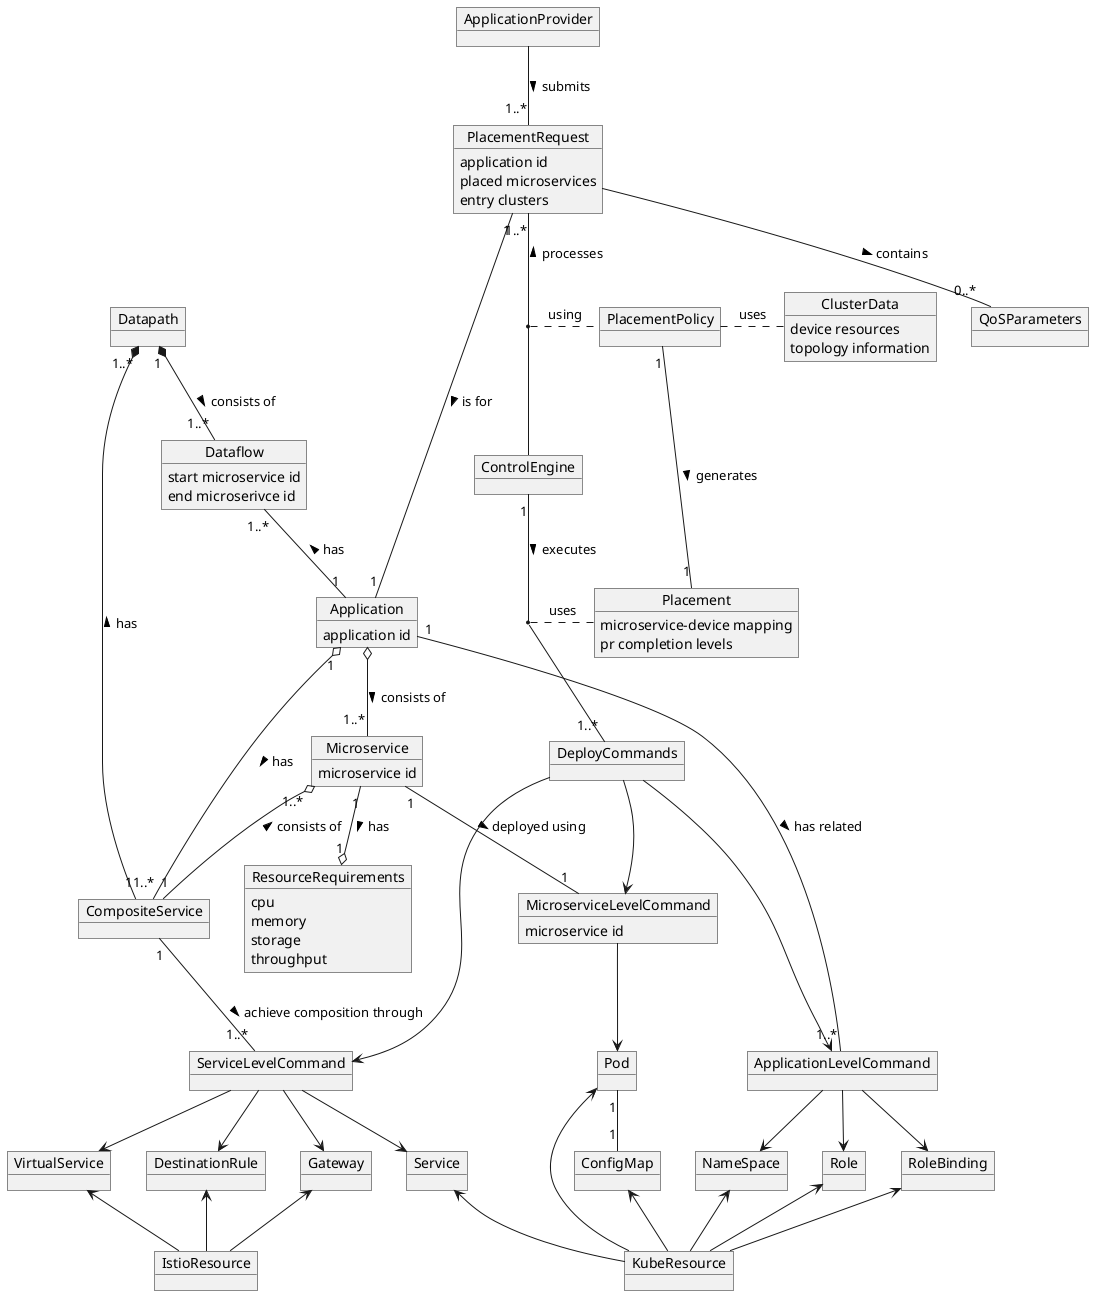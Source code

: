 @startuml
top to bottom direction
'https://plantuml.com/object-diagram
object ApplicationProvider
object PlacementRequest{
 application id
 placed microservices
 entry clusters
}
object ControlEngine

object PlacementPolicy

object Microservice{
  microservice id
}
object Dataflow{
 start microservice id
 end microserivce id
}
object Datapath
object CompositeService

object Application{
    application id
}

object QoSParameters
object ResourceRequirements{
   cpu
   memory
   storage
   throughput
}

object Placement {
   microservice-device mapping
   pr completion levels
}

object MicroserviceLevelCommand{
    microservice id
}

object ApplicationLevelCommand{

}

object ServiceLevelCommand{

}

object ClusterData{
    device resources
    topology information
}

object DeployCommands

object Pod
object NameSpace
object Service
object Role
object RoleBinding
object ConfigMap
object VirtualService
object DestinationRule
object Gateway

object KubeResource
object IstioResource



ApplicationProvider  --  "1..*" PlacementRequest : submits >
PlacementRequest -- "0..*" QoSParameters : contains >
PlacementRequest "1" -- "1" Application : is for >
PlacementRequest "1..*" --  ControlEngine : processes <
(PlacementRequest, ControlEngine). PlacementPolicy : using
PlacementPolicy. ClusterData : uses


Microservice "1..*" o-- "1" CompositeService : consists of <
Application  o-- "1..*" Microservice : consists of >
Application "1" o-- "1..*" CompositeService : has >
 Microservice "1" --o "1"ResourceRequirements : has >

Datapath "1..*" *-- "1" CompositeService : has <
Datapath "1" *-- "1..*" Dataflow : consists of >
Dataflow "1..*" -- "1" Application : has <


Microservice "1"--"1" MicroserviceLevelCommand : deployed using >
Application "1" --"1..*" ApplicationLevelCommand : has related >
CompositeService "1" -- "1..*" ServiceLevelCommand : achieve composition through >


PlacementPolicy "1" -- "1" Placement : generates >
ControlEngine "1" -- "1..*" DeployCommands : executes >


(ControlEngine, DeployCommands).Placement : uses

DeployCommands --> ApplicationLevelCommand
DeployCommands --> MicroserviceLevelCommand
DeployCommands --> ServiceLevelCommand

ApplicationLevelCommand --> NameSpace
ApplicationLevelCommand --> Role
ApplicationLevelCommand --> RoleBinding

MicroserviceLevelCommand --> Pod

ServiceLevelCommand --> Service
ServiceLevelCommand --> VirtualService
ServiceLevelCommand --> Gateway
ServiceLevelCommand --> DestinationRule

NameSpace <-- KubeResource
Role <-- KubeResource
RoleBinding <-- KubeResource
Service <-- KubeResource
Pod <-- KubeResource
ConfigMap <-- KubeResource

Pod "1" -- "1" ConfigMap

VirtualService <-- IstioResource
Gateway <-- IstioResource
DestinationRule <-- IstioResource

@enduml
